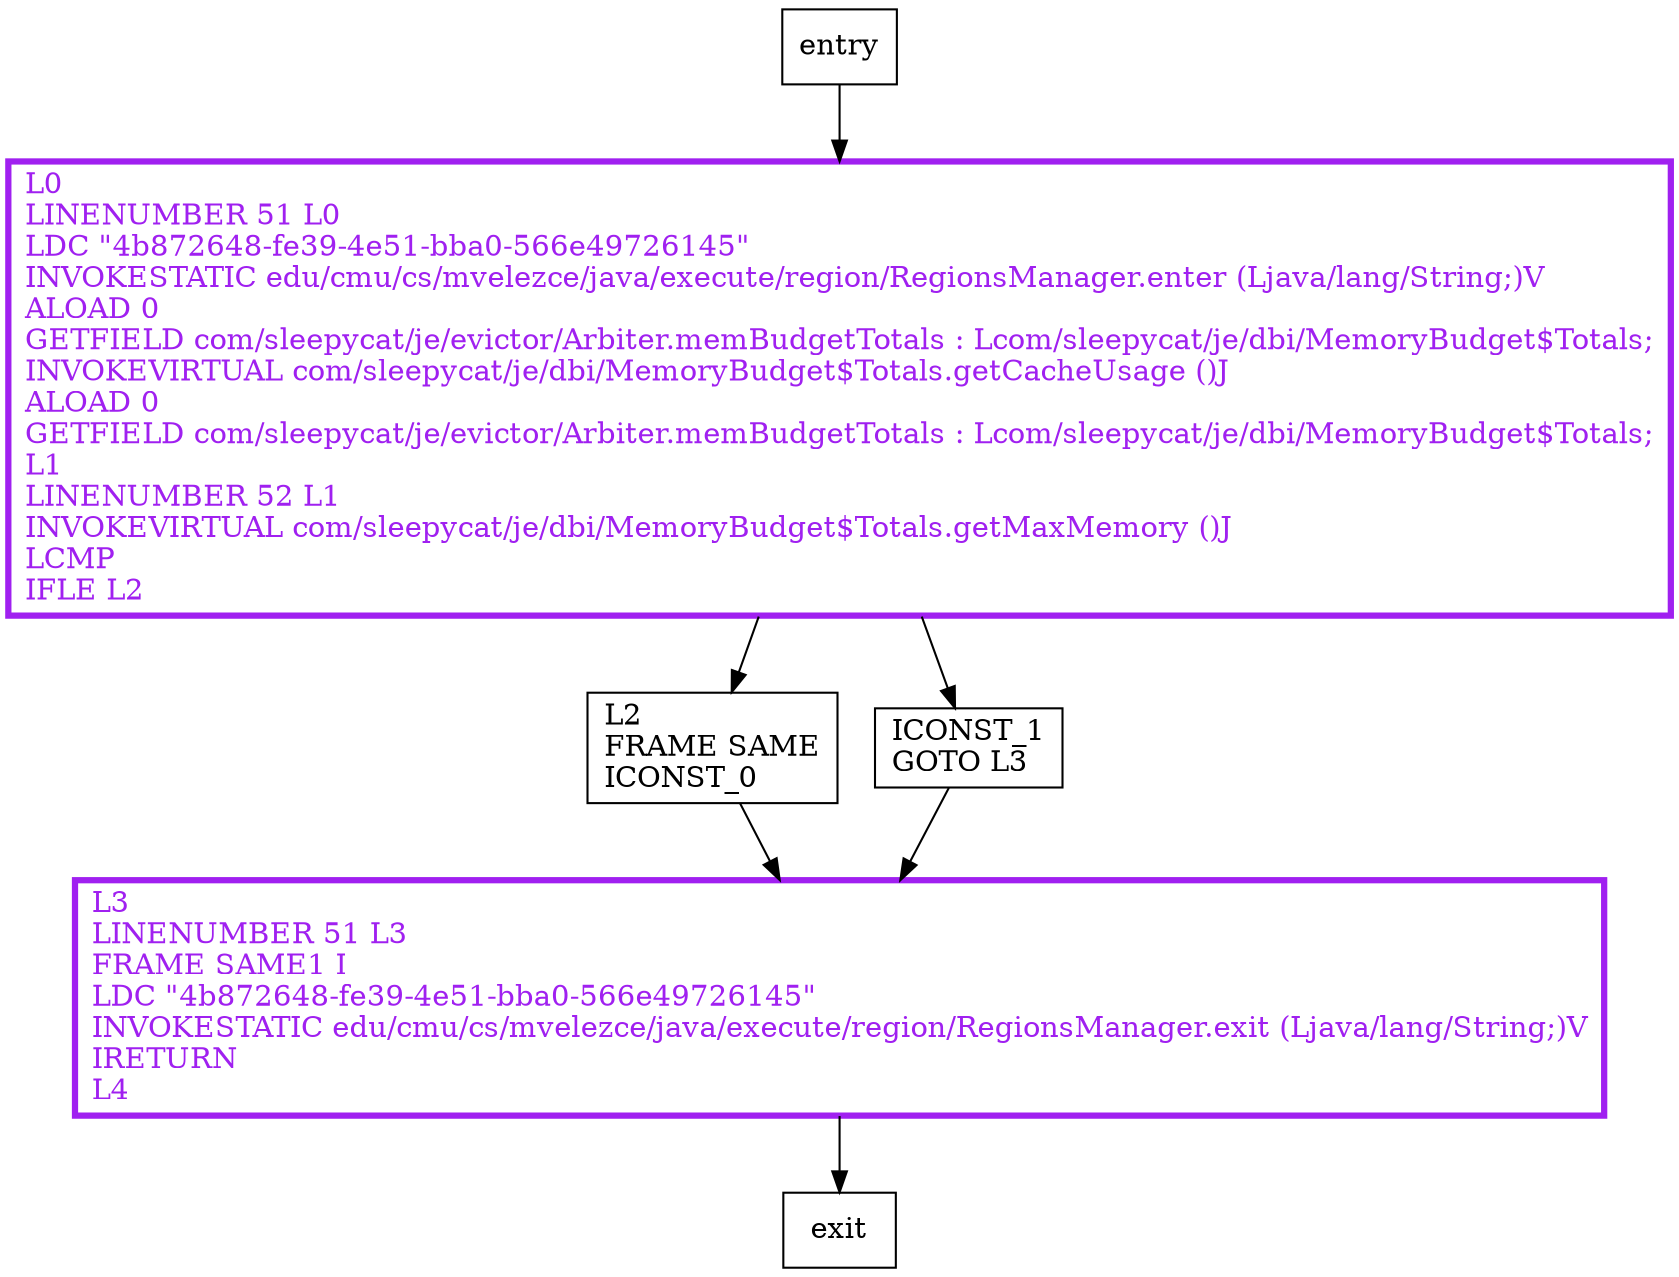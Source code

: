 digraph isOverBudget {
node [shape=record];
1792006604 [label="L0\lLINENUMBER 51 L0\lLDC \"4b872648-fe39-4e51-bba0-566e49726145\"\lINVOKESTATIC edu/cmu/cs/mvelezce/java/execute/region/RegionsManager.enter (Ljava/lang/String;)V\lALOAD 0\lGETFIELD com/sleepycat/je/evictor/Arbiter.memBudgetTotals : Lcom/sleepycat/je/dbi/MemoryBudget$Totals;\lINVOKEVIRTUAL com/sleepycat/je/dbi/MemoryBudget$Totals.getCacheUsage ()J\lALOAD 0\lGETFIELD com/sleepycat/je/evictor/Arbiter.memBudgetTotals : Lcom/sleepycat/je/dbi/MemoryBudget$Totals;\lL1\lLINENUMBER 52 L1\lINVOKEVIRTUAL com/sleepycat/je/dbi/MemoryBudget$Totals.getMaxMemory ()J\lLCMP\lIFLE L2\l"];
1256167163 [label="L2\lFRAME SAME\lICONST_0\l"];
2122189832 [label="ICONST_1\lGOTO L3\l"];
946756683 [label="L3\lLINENUMBER 51 L3\lFRAME SAME1 I\lLDC \"4b872648-fe39-4e51-bba0-566e49726145\"\lINVOKESTATIC edu/cmu/cs/mvelezce/java/execute/region/RegionsManager.exit (Ljava/lang/String;)V\lIRETURN\lL4\l"];
entry;
exit;
1792006604 -> 1256167163
1792006604 -> 2122189832
entry -> 1792006604
1256167163 -> 946756683
2122189832 -> 946756683
946756683 -> exit
1792006604[fontcolor="purple", penwidth=3, color="purple"];
946756683[fontcolor="purple", penwidth=3, color="purple"];
}
